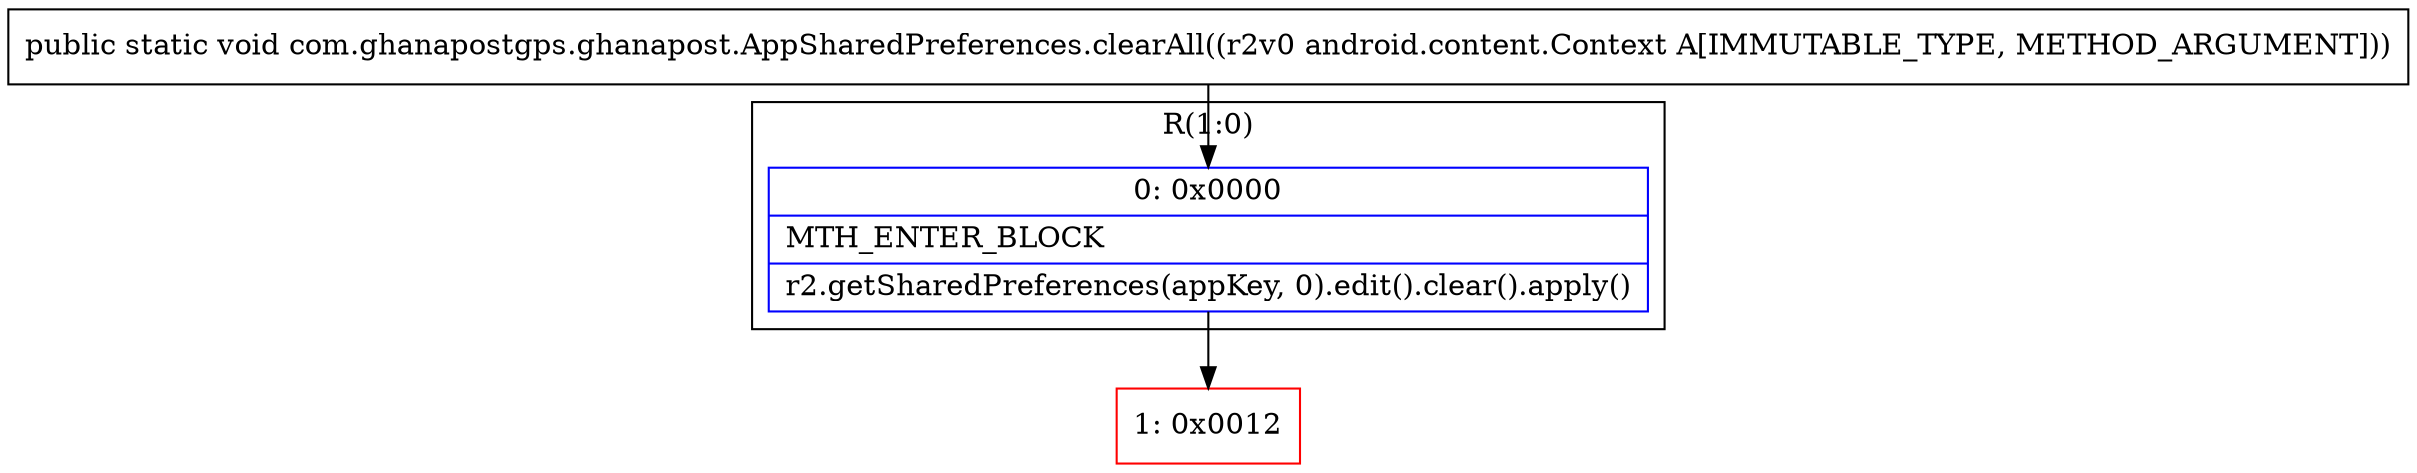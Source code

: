 digraph "CFG forcom.ghanapostgps.ghanapost.AppSharedPreferences.clearAll(Landroid\/content\/Context;)V" {
subgraph cluster_Region_1214397540 {
label = "R(1:0)";
node [shape=record,color=blue];
Node_0 [shape=record,label="{0\:\ 0x0000|MTH_ENTER_BLOCK\l|r2.getSharedPreferences(appKey, 0).edit().clear().apply()\l}"];
}
Node_1 [shape=record,color=red,label="{1\:\ 0x0012}"];
MethodNode[shape=record,label="{public static void com.ghanapostgps.ghanapost.AppSharedPreferences.clearAll((r2v0 android.content.Context A[IMMUTABLE_TYPE, METHOD_ARGUMENT])) }"];
MethodNode -> Node_0;
Node_0 -> Node_1;
}

